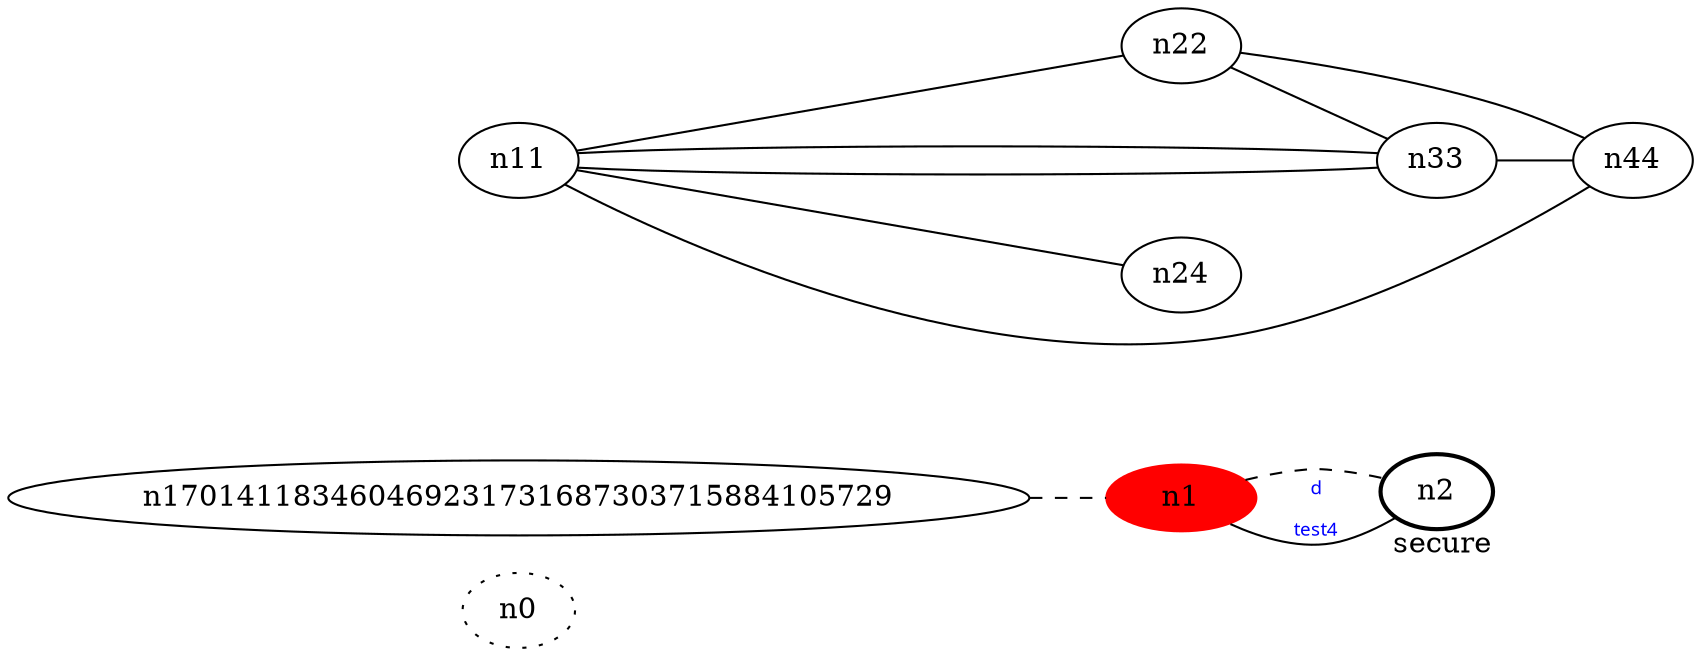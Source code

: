 graph test4 {
	rankdir=LR;
	fontcolor=blue; /* c0; c1; c0 -- c1 */
	n0 [style=dotted, fillcolor="#123456"]; // c2; c3; c2 -- c3
	n1 [height=-32765, width=1, color=red, style=filled];
	n2 [style=bold, xlabel="secure"];
	n170141183460469231731687303715884105729 -- n1 -- n2[style=dashed];
	n1 -- n2 [fontname="comic sans", label="d\n\l\G", fontcolor=blue, fontsize=9];
	n11 -- n22;
	n11 -- n33;
	n11 -- n24;
	n11 -- n33;
	n11 -- n44;
	n22 -- n33;
	n22 -- n44;
	n33 -- n44;
}
